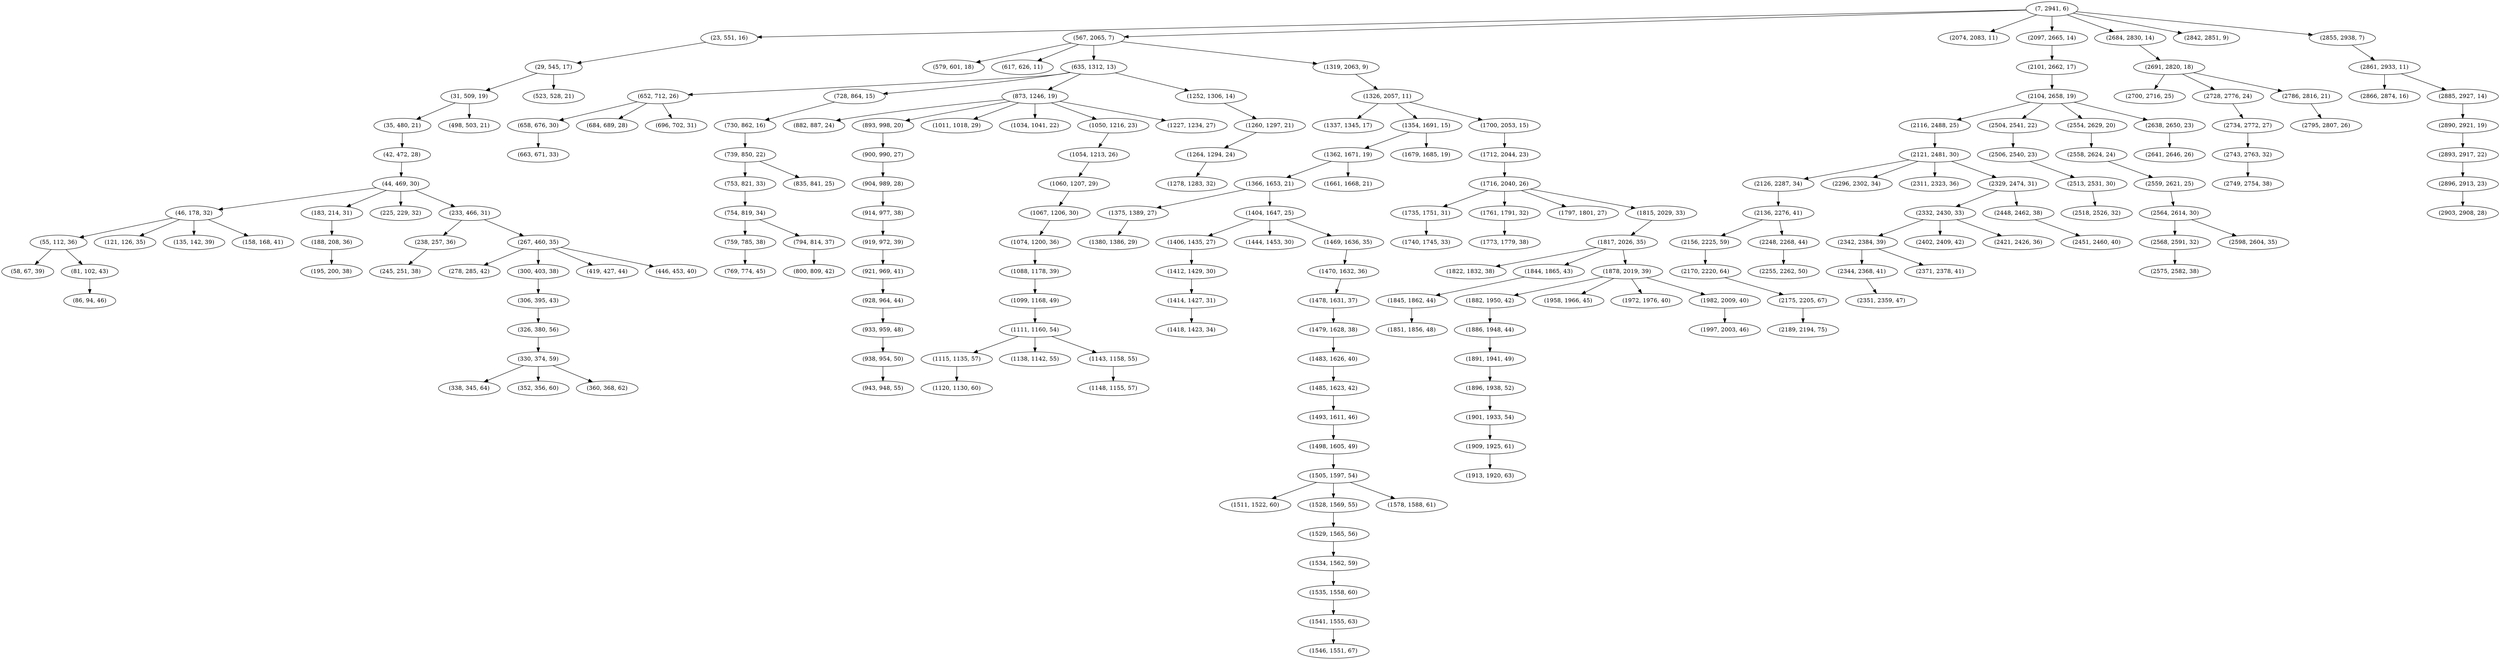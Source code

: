 digraph tree {
    "(7, 2941, 6)";
    "(23, 551, 16)";
    "(29, 545, 17)";
    "(31, 509, 19)";
    "(35, 480, 21)";
    "(42, 472, 28)";
    "(44, 469, 30)";
    "(46, 178, 32)";
    "(55, 112, 36)";
    "(58, 67, 39)";
    "(81, 102, 43)";
    "(86, 94, 46)";
    "(121, 126, 35)";
    "(135, 142, 39)";
    "(158, 168, 41)";
    "(183, 214, 31)";
    "(188, 208, 36)";
    "(195, 200, 38)";
    "(225, 229, 32)";
    "(233, 466, 31)";
    "(238, 257, 36)";
    "(245, 251, 38)";
    "(267, 460, 35)";
    "(278, 285, 42)";
    "(300, 403, 38)";
    "(306, 395, 43)";
    "(326, 380, 56)";
    "(330, 374, 59)";
    "(338, 345, 64)";
    "(352, 356, 60)";
    "(360, 368, 62)";
    "(419, 427, 44)";
    "(446, 453, 40)";
    "(498, 503, 21)";
    "(523, 528, 21)";
    "(567, 2065, 7)";
    "(579, 601, 18)";
    "(617, 626, 11)";
    "(635, 1312, 13)";
    "(652, 712, 26)";
    "(658, 676, 30)";
    "(663, 671, 33)";
    "(684, 689, 28)";
    "(696, 702, 31)";
    "(728, 864, 15)";
    "(730, 862, 16)";
    "(739, 850, 22)";
    "(753, 821, 33)";
    "(754, 819, 34)";
    "(759, 785, 38)";
    "(769, 774, 45)";
    "(794, 814, 37)";
    "(800, 809, 42)";
    "(835, 841, 25)";
    "(873, 1246, 19)";
    "(882, 887, 24)";
    "(893, 998, 20)";
    "(900, 990, 27)";
    "(904, 989, 28)";
    "(914, 977, 38)";
    "(919, 972, 39)";
    "(921, 969, 41)";
    "(928, 964, 44)";
    "(933, 959, 48)";
    "(938, 954, 50)";
    "(943, 948, 55)";
    "(1011, 1018, 29)";
    "(1034, 1041, 22)";
    "(1050, 1216, 23)";
    "(1054, 1213, 26)";
    "(1060, 1207, 29)";
    "(1067, 1206, 30)";
    "(1074, 1200, 36)";
    "(1088, 1178, 39)";
    "(1099, 1168, 49)";
    "(1111, 1160, 54)";
    "(1115, 1135, 57)";
    "(1120, 1130, 60)";
    "(1138, 1142, 55)";
    "(1143, 1158, 55)";
    "(1148, 1155, 57)";
    "(1227, 1234, 27)";
    "(1252, 1306, 14)";
    "(1260, 1297, 21)";
    "(1264, 1294, 24)";
    "(1278, 1283, 32)";
    "(1319, 2063, 9)";
    "(1326, 2057, 11)";
    "(1337, 1345, 17)";
    "(1354, 1691, 15)";
    "(1362, 1671, 19)";
    "(1366, 1653, 21)";
    "(1375, 1389, 27)";
    "(1380, 1386, 29)";
    "(1404, 1647, 25)";
    "(1406, 1435, 27)";
    "(1412, 1429, 30)";
    "(1414, 1427, 31)";
    "(1418, 1423, 34)";
    "(1444, 1453, 30)";
    "(1469, 1636, 35)";
    "(1470, 1632, 36)";
    "(1478, 1631, 37)";
    "(1479, 1628, 38)";
    "(1483, 1626, 40)";
    "(1485, 1623, 42)";
    "(1493, 1611, 46)";
    "(1498, 1605, 49)";
    "(1505, 1597, 54)";
    "(1511, 1522, 60)";
    "(1528, 1569, 55)";
    "(1529, 1565, 56)";
    "(1534, 1562, 59)";
    "(1535, 1558, 60)";
    "(1541, 1555, 63)";
    "(1546, 1551, 67)";
    "(1578, 1588, 61)";
    "(1661, 1668, 21)";
    "(1679, 1685, 19)";
    "(1700, 2053, 15)";
    "(1712, 2044, 23)";
    "(1716, 2040, 26)";
    "(1735, 1751, 31)";
    "(1740, 1745, 33)";
    "(1761, 1791, 32)";
    "(1773, 1779, 38)";
    "(1797, 1801, 27)";
    "(1815, 2029, 33)";
    "(1817, 2026, 35)";
    "(1822, 1832, 38)";
    "(1844, 1865, 43)";
    "(1845, 1862, 44)";
    "(1851, 1856, 48)";
    "(1878, 2019, 39)";
    "(1882, 1950, 42)";
    "(1886, 1948, 44)";
    "(1891, 1941, 49)";
    "(1896, 1938, 52)";
    "(1901, 1933, 54)";
    "(1909, 1925, 61)";
    "(1913, 1920, 63)";
    "(1958, 1966, 45)";
    "(1972, 1976, 40)";
    "(1982, 2009, 40)";
    "(1997, 2003, 46)";
    "(2074, 2083, 11)";
    "(2097, 2665, 14)";
    "(2101, 2662, 17)";
    "(2104, 2658, 19)";
    "(2116, 2488, 25)";
    "(2121, 2481, 30)";
    "(2126, 2287, 34)";
    "(2136, 2276, 41)";
    "(2156, 2225, 59)";
    "(2170, 2220, 64)";
    "(2175, 2205, 67)";
    "(2189, 2194, 75)";
    "(2248, 2268, 44)";
    "(2255, 2262, 50)";
    "(2296, 2302, 34)";
    "(2311, 2323, 36)";
    "(2329, 2474, 31)";
    "(2332, 2430, 33)";
    "(2342, 2384, 39)";
    "(2344, 2368, 41)";
    "(2351, 2359, 47)";
    "(2371, 2378, 41)";
    "(2402, 2409, 42)";
    "(2421, 2426, 36)";
    "(2448, 2462, 38)";
    "(2451, 2460, 40)";
    "(2504, 2541, 22)";
    "(2506, 2540, 23)";
    "(2513, 2531, 30)";
    "(2518, 2526, 32)";
    "(2554, 2629, 20)";
    "(2558, 2624, 24)";
    "(2559, 2621, 25)";
    "(2564, 2614, 30)";
    "(2568, 2591, 32)";
    "(2575, 2582, 38)";
    "(2598, 2604, 35)";
    "(2638, 2650, 23)";
    "(2641, 2646, 26)";
    "(2684, 2830, 14)";
    "(2691, 2820, 18)";
    "(2700, 2716, 25)";
    "(2728, 2776, 24)";
    "(2734, 2772, 27)";
    "(2743, 2763, 32)";
    "(2749, 2754, 38)";
    "(2786, 2816, 21)";
    "(2795, 2807, 26)";
    "(2842, 2851, 9)";
    "(2855, 2938, 7)";
    "(2861, 2933, 11)";
    "(2866, 2874, 16)";
    "(2885, 2927, 14)";
    "(2890, 2921, 19)";
    "(2893, 2917, 22)";
    "(2896, 2913, 23)";
    "(2903, 2908, 28)";
    "(7, 2941, 6)" -> "(23, 551, 16)";
    "(7, 2941, 6)" -> "(567, 2065, 7)";
    "(7, 2941, 6)" -> "(2074, 2083, 11)";
    "(7, 2941, 6)" -> "(2097, 2665, 14)";
    "(7, 2941, 6)" -> "(2684, 2830, 14)";
    "(7, 2941, 6)" -> "(2842, 2851, 9)";
    "(7, 2941, 6)" -> "(2855, 2938, 7)";
    "(23, 551, 16)" -> "(29, 545, 17)";
    "(29, 545, 17)" -> "(31, 509, 19)";
    "(29, 545, 17)" -> "(523, 528, 21)";
    "(31, 509, 19)" -> "(35, 480, 21)";
    "(31, 509, 19)" -> "(498, 503, 21)";
    "(35, 480, 21)" -> "(42, 472, 28)";
    "(42, 472, 28)" -> "(44, 469, 30)";
    "(44, 469, 30)" -> "(46, 178, 32)";
    "(44, 469, 30)" -> "(183, 214, 31)";
    "(44, 469, 30)" -> "(225, 229, 32)";
    "(44, 469, 30)" -> "(233, 466, 31)";
    "(46, 178, 32)" -> "(55, 112, 36)";
    "(46, 178, 32)" -> "(121, 126, 35)";
    "(46, 178, 32)" -> "(135, 142, 39)";
    "(46, 178, 32)" -> "(158, 168, 41)";
    "(55, 112, 36)" -> "(58, 67, 39)";
    "(55, 112, 36)" -> "(81, 102, 43)";
    "(81, 102, 43)" -> "(86, 94, 46)";
    "(183, 214, 31)" -> "(188, 208, 36)";
    "(188, 208, 36)" -> "(195, 200, 38)";
    "(233, 466, 31)" -> "(238, 257, 36)";
    "(233, 466, 31)" -> "(267, 460, 35)";
    "(238, 257, 36)" -> "(245, 251, 38)";
    "(267, 460, 35)" -> "(278, 285, 42)";
    "(267, 460, 35)" -> "(300, 403, 38)";
    "(267, 460, 35)" -> "(419, 427, 44)";
    "(267, 460, 35)" -> "(446, 453, 40)";
    "(300, 403, 38)" -> "(306, 395, 43)";
    "(306, 395, 43)" -> "(326, 380, 56)";
    "(326, 380, 56)" -> "(330, 374, 59)";
    "(330, 374, 59)" -> "(338, 345, 64)";
    "(330, 374, 59)" -> "(352, 356, 60)";
    "(330, 374, 59)" -> "(360, 368, 62)";
    "(567, 2065, 7)" -> "(579, 601, 18)";
    "(567, 2065, 7)" -> "(617, 626, 11)";
    "(567, 2065, 7)" -> "(635, 1312, 13)";
    "(567, 2065, 7)" -> "(1319, 2063, 9)";
    "(635, 1312, 13)" -> "(652, 712, 26)";
    "(635, 1312, 13)" -> "(728, 864, 15)";
    "(635, 1312, 13)" -> "(873, 1246, 19)";
    "(635, 1312, 13)" -> "(1252, 1306, 14)";
    "(652, 712, 26)" -> "(658, 676, 30)";
    "(652, 712, 26)" -> "(684, 689, 28)";
    "(652, 712, 26)" -> "(696, 702, 31)";
    "(658, 676, 30)" -> "(663, 671, 33)";
    "(728, 864, 15)" -> "(730, 862, 16)";
    "(730, 862, 16)" -> "(739, 850, 22)";
    "(739, 850, 22)" -> "(753, 821, 33)";
    "(739, 850, 22)" -> "(835, 841, 25)";
    "(753, 821, 33)" -> "(754, 819, 34)";
    "(754, 819, 34)" -> "(759, 785, 38)";
    "(754, 819, 34)" -> "(794, 814, 37)";
    "(759, 785, 38)" -> "(769, 774, 45)";
    "(794, 814, 37)" -> "(800, 809, 42)";
    "(873, 1246, 19)" -> "(882, 887, 24)";
    "(873, 1246, 19)" -> "(893, 998, 20)";
    "(873, 1246, 19)" -> "(1011, 1018, 29)";
    "(873, 1246, 19)" -> "(1034, 1041, 22)";
    "(873, 1246, 19)" -> "(1050, 1216, 23)";
    "(873, 1246, 19)" -> "(1227, 1234, 27)";
    "(893, 998, 20)" -> "(900, 990, 27)";
    "(900, 990, 27)" -> "(904, 989, 28)";
    "(904, 989, 28)" -> "(914, 977, 38)";
    "(914, 977, 38)" -> "(919, 972, 39)";
    "(919, 972, 39)" -> "(921, 969, 41)";
    "(921, 969, 41)" -> "(928, 964, 44)";
    "(928, 964, 44)" -> "(933, 959, 48)";
    "(933, 959, 48)" -> "(938, 954, 50)";
    "(938, 954, 50)" -> "(943, 948, 55)";
    "(1050, 1216, 23)" -> "(1054, 1213, 26)";
    "(1054, 1213, 26)" -> "(1060, 1207, 29)";
    "(1060, 1207, 29)" -> "(1067, 1206, 30)";
    "(1067, 1206, 30)" -> "(1074, 1200, 36)";
    "(1074, 1200, 36)" -> "(1088, 1178, 39)";
    "(1088, 1178, 39)" -> "(1099, 1168, 49)";
    "(1099, 1168, 49)" -> "(1111, 1160, 54)";
    "(1111, 1160, 54)" -> "(1115, 1135, 57)";
    "(1111, 1160, 54)" -> "(1138, 1142, 55)";
    "(1111, 1160, 54)" -> "(1143, 1158, 55)";
    "(1115, 1135, 57)" -> "(1120, 1130, 60)";
    "(1143, 1158, 55)" -> "(1148, 1155, 57)";
    "(1252, 1306, 14)" -> "(1260, 1297, 21)";
    "(1260, 1297, 21)" -> "(1264, 1294, 24)";
    "(1264, 1294, 24)" -> "(1278, 1283, 32)";
    "(1319, 2063, 9)" -> "(1326, 2057, 11)";
    "(1326, 2057, 11)" -> "(1337, 1345, 17)";
    "(1326, 2057, 11)" -> "(1354, 1691, 15)";
    "(1326, 2057, 11)" -> "(1700, 2053, 15)";
    "(1354, 1691, 15)" -> "(1362, 1671, 19)";
    "(1354, 1691, 15)" -> "(1679, 1685, 19)";
    "(1362, 1671, 19)" -> "(1366, 1653, 21)";
    "(1362, 1671, 19)" -> "(1661, 1668, 21)";
    "(1366, 1653, 21)" -> "(1375, 1389, 27)";
    "(1366, 1653, 21)" -> "(1404, 1647, 25)";
    "(1375, 1389, 27)" -> "(1380, 1386, 29)";
    "(1404, 1647, 25)" -> "(1406, 1435, 27)";
    "(1404, 1647, 25)" -> "(1444, 1453, 30)";
    "(1404, 1647, 25)" -> "(1469, 1636, 35)";
    "(1406, 1435, 27)" -> "(1412, 1429, 30)";
    "(1412, 1429, 30)" -> "(1414, 1427, 31)";
    "(1414, 1427, 31)" -> "(1418, 1423, 34)";
    "(1469, 1636, 35)" -> "(1470, 1632, 36)";
    "(1470, 1632, 36)" -> "(1478, 1631, 37)";
    "(1478, 1631, 37)" -> "(1479, 1628, 38)";
    "(1479, 1628, 38)" -> "(1483, 1626, 40)";
    "(1483, 1626, 40)" -> "(1485, 1623, 42)";
    "(1485, 1623, 42)" -> "(1493, 1611, 46)";
    "(1493, 1611, 46)" -> "(1498, 1605, 49)";
    "(1498, 1605, 49)" -> "(1505, 1597, 54)";
    "(1505, 1597, 54)" -> "(1511, 1522, 60)";
    "(1505, 1597, 54)" -> "(1528, 1569, 55)";
    "(1505, 1597, 54)" -> "(1578, 1588, 61)";
    "(1528, 1569, 55)" -> "(1529, 1565, 56)";
    "(1529, 1565, 56)" -> "(1534, 1562, 59)";
    "(1534, 1562, 59)" -> "(1535, 1558, 60)";
    "(1535, 1558, 60)" -> "(1541, 1555, 63)";
    "(1541, 1555, 63)" -> "(1546, 1551, 67)";
    "(1700, 2053, 15)" -> "(1712, 2044, 23)";
    "(1712, 2044, 23)" -> "(1716, 2040, 26)";
    "(1716, 2040, 26)" -> "(1735, 1751, 31)";
    "(1716, 2040, 26)" -> "(1761, 1791, 32)";
    "(1716, 2040, 26)" -> "(1797, 1801, 27)";
    "(1716, 2040, 26)" -> "(1815, 2029, 33)";
    "(1735, 1751, 31)" -> "(1740, 1745, 33)";
    "(1761, 1791, 32)" -> "(1773, 1779, 38)";
    "(1815, 2029, 33)" -> "(1817, 2026, 35)";
    "(1817, 2026, 35)" -> "(1822, 1832, 38)";
    "(1817, 2026, 35)" -> "(1844, 1865, 43)";
    "(1817, 2026, 35)" -> "(1878, 2019, 39)";
    "(1844, 1865, 43)" -> "(1845, 1862, 44)";
    "(1845, 1862, 44)" -> "(1851, 1856, 48)";
    "(1878, 2019, 39)" -> "(1882, 1950, 42)";
    "(1878, 2019, 39)" -> "(1958, 1966, 45)";
    "(1878, 2019, 39)" -> "(1972, 1976, 40)";
    "(1878, 2019, 39)" -> "(1982, 2009, 40)";
    "(1882, 1950, 42)" -> "(1886, 1948, 44)";
    "(1886, 1948, 44)" -> "(1891, 1941, 49)";
    "(1891, 1941, 49)" -> "(1896, 1938, 52)";
    "(1896, 1938, 52)" -> "(1901, 1933, 54)";
    "(1901, 1933, 54)" -> "(1909, 1925, 61)";
    "(1909, 1925, 61)" -> "(1913, 1920, 63)";
    "(1982, 2009, 40)" -> "(1997, 2003, 46)";
    "(2097, 2665, 14)" -> "(2101, 2662, 17)";
    "(2101, 2662, 17)" -> "(2104, 2658, 19)";
    "(2104, 2658, 19)" -> "(2116, 2488, 25)";
    "(2104, 2658, 19)" -> "(2504, 2541, 22)";
    "(2104, 2658, 19)" -> "(2554, 2629, 20)";
    "(2104, 2658, 19)" -> "(2638, 2650, 23)";
    "(2116, 2488, 25)" -> "(2121, 2481, 30)";
    "(2121, 2481, 30)" -> "(2126, 2287, 34)";
    "(2121, 2481, 30)" -> "(2296, 2302, 34)";
    "(2121, 2481, 30)" -> "(2311, 2323, 36)";
    "(2121, 2481, 30)" -> "(2329, 2474, 31)";
    "(2126, 2287, 34)" -> "(2136, 2276, 41)";
    "(2136, 2276, 41)" -> "(2156, 2225, 59)";
    "(2136, 2276, 41)" -> "(2248, 2268, 44)";
    "(2156, 2225, 59)" -> "(2170, 2220, 64)";
    "(2170, 2220, 64)" -> "(2175, 2205, 67)";
    "(2175, 2205, 67)" -> "(2189, 2194, 75)";
    "(2248, 2268, 44)" -> "(2255, 2262, 50)";
    "(2329, 2474, 31)" -> "(2332, 2430, 33)";
    "(2329, 2474, 31)" -> "(2448, 2462, 38)";
    "(2332, 2430, 33)" -> "(2342, 2384, 39)";
    "(2332, 2430, 33)" -> "(2402, 2409, 42)";
    "(2332, 2430, 33)" -> "(2421, 2426, 36)";
    "(2342, 2384, 39)" -> "(2344, 2368, 41)";
    "(2342, 2384, 39)" -> "(2371, 2378, 41)";
    "(2344, 2368, 41)" -> "(2351, 2359, 47)";
    "(2448, 2462, 38)" -> "(2451, 2460, 40)";
    "(2504, 2541, 22)" -> "(2506, 2540, 23)";
    "(2506, 2540, 23)" -> "(2513, 2531, 30)";
    "(2513, 2531, 30)" -> "(2518, 2526, 32)";
    "(2554, 2629, 20)" -> "(2558, 2624, 24)";
    "(2558, 2624, 24)" -> "(2559, 2621, 25)";
    "(2559, 2621, 25)" -> "(2564, 2614, 30)";
    "(2564, 2614, 30)" -> "(2568, 2591, 32)";
    "(2564, 2614, 30)" -> "(2598, 2604, 35)";
    "(2568, 2591, 32)" -> "(2575, 2582, 38)";
    "(2638, 2650, 23)" -> "(2641, 2646, 26)";
    "(2684, 2830, 14)" -> "(2691, 2820, 18)";
    "(2691, 2820, 18)" -> "(2700, 2716, 25)";
    "(2691, 2820, 18)" -> "(2728, 2776, 24)";
    "(2691, 2820, 18)" -> "(2786, 2816, 21)";
    "(2728, 2776, 24)" -> "(2734, 2772, 27)";
    "(2734, 2772, 27)" -> "(2743, 2763, 32)";
    "(2743, 2763, 32)" -> "(2749, 2754, 38)";
    "(2786, 2816, 21)" -> "(2795, 2807, 26)";
    "(2855, 2938, 7)" -> "(2861, 2933, 11)";
    "(2861, 2933, 11)" -> "(2866, 2874, 16)";
    "(2861, 2933, 11)" -> "(2885, 2927, 14)";
    "(2885, 2927, 14)" -> "(2890, 2921, 19)";
    "(2890, 2921, 19)" -> "(2893, 2917, 22)";
    "(2893, 2917, 22)" -> "(2896, 2913, 23)";
    "(2896, 2913, 23)" -> "(2903, 2908, 28)";
}
